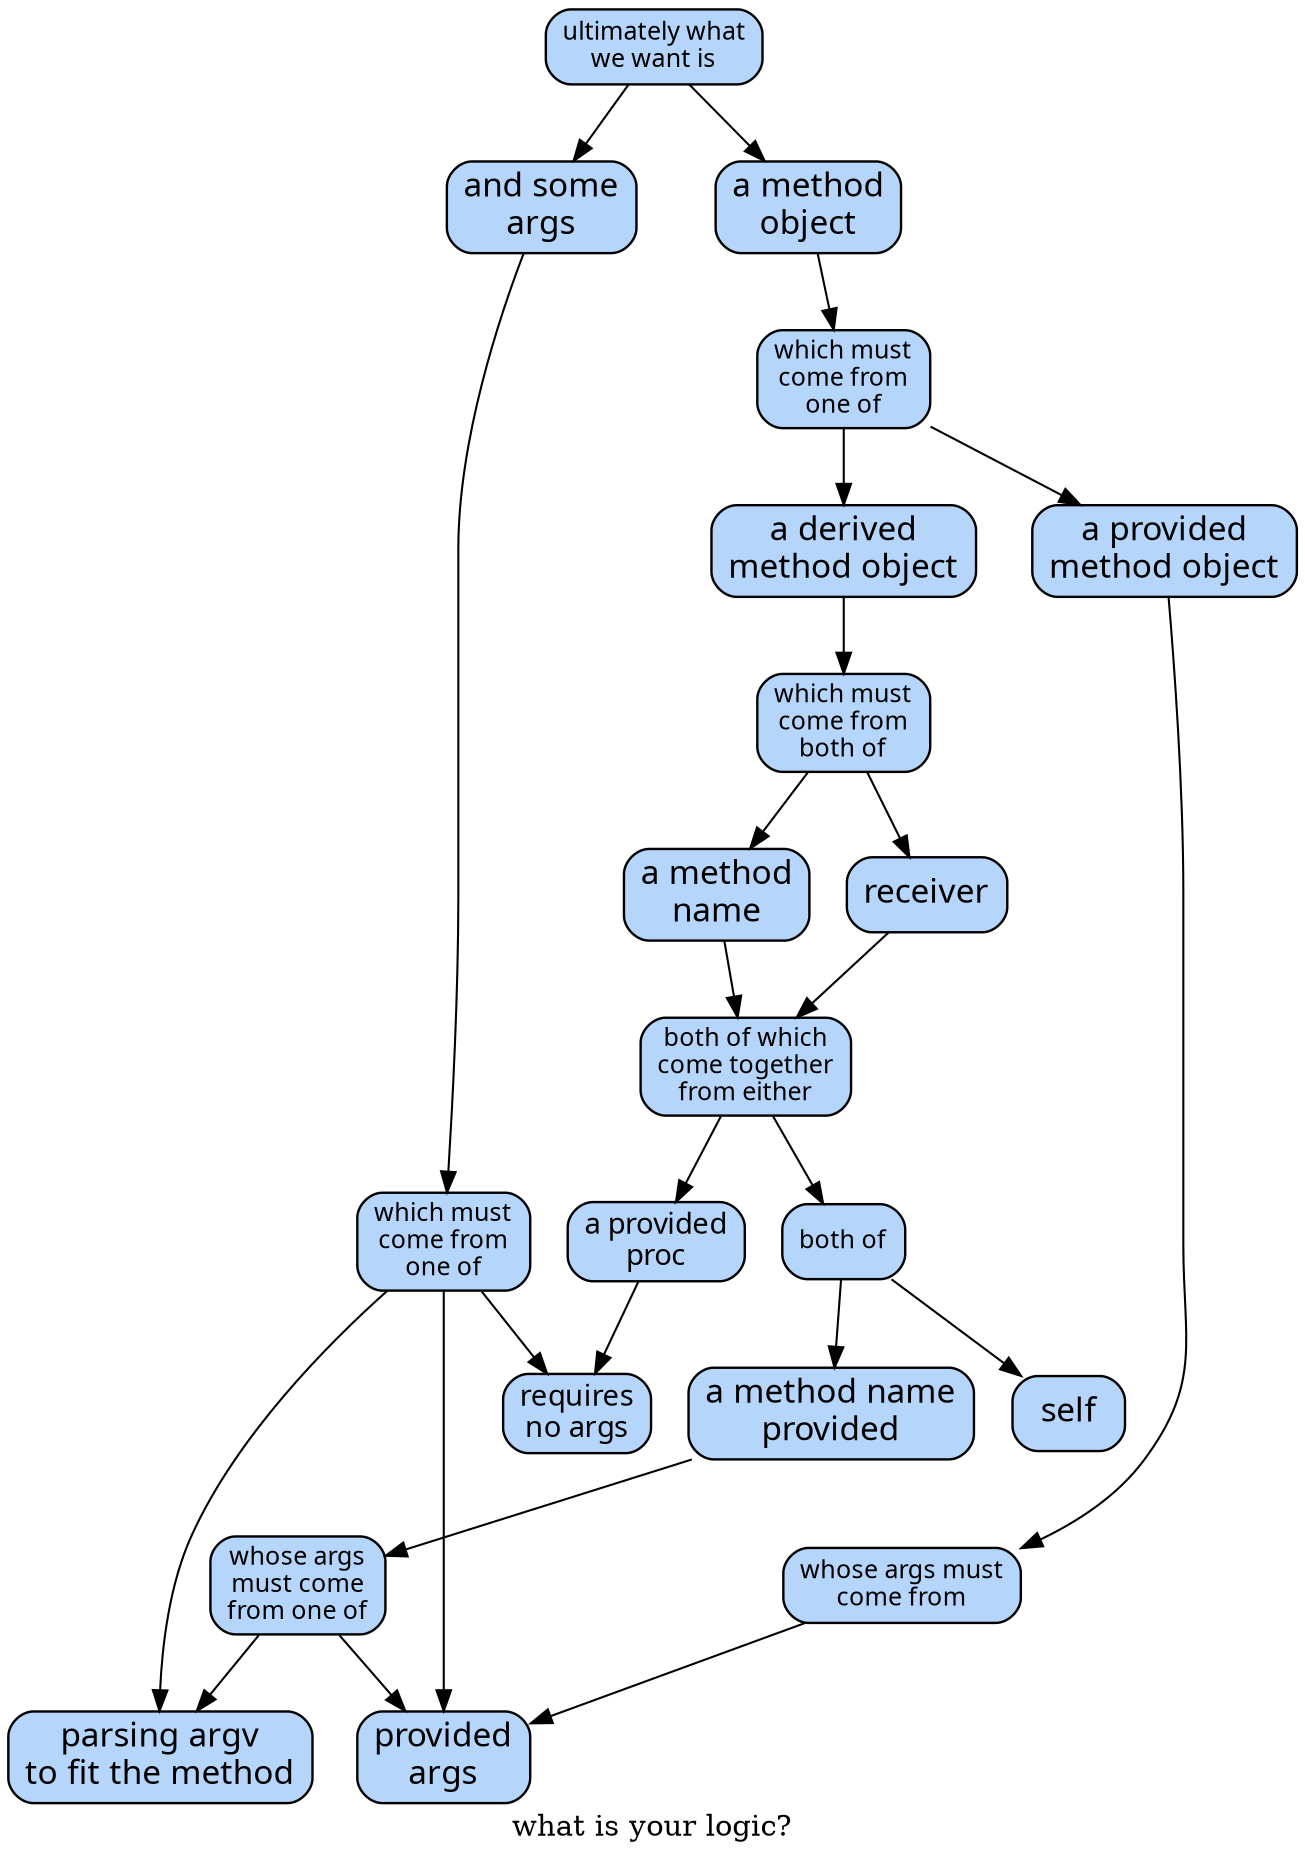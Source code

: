# created by tan-man on 2013-02-02 08:00:09 UTC

digraph {

/*
  example stmt_list:
    foo -> bar
    biff -> baz

  example node_stmt:
    learn_c [label="learn C somehow"]
*/

label="what is your logic?"

#                 blue : fillcolor="#b5d5fb"
#             finished : green
#                green : fillcolor="#79f233"


node [label="\N", style="filled", fillcolor="#b5d5fb", fontname="Futura", fontsize="16pt", penwidth="1.1566", shape="Mrecord"]

args_na [label="requires\nno args", fontsize="14pt"]
args_prov [label="provided\nargs"]
args_branch [label="which must\ncome from\none of", fontsize="12pt"]
argv [label="parsing argv\nto fit the method"]
method [label="a method\nobject"]
args [label="and some\nargs"]
meth_branch [label="which must\ncome from\none of", fontsize="12pt"]
meth_derived [label="a derived\nmethod object"]
meth_derived_branch [label="which must\ncome from\nboth of", fontsize="12pt"]
meth_derived_join [label="both of which\ncome together\nfrom either", fontsize="12pt"]
meth_name [label="a method\nname"]
meth_name_prov [label="a method name\nprovided"]
meth_name_prov_args [label="whose args\nmust come\nfrom one of", fontsize="12pt"]
meth_prov [label="a provided\nmethod object"]
meth_prov_args_branch [label="whose args must\ncome from", fontsize="12pt"]
meth_receiver [label="receiver"]
proc_prov [label="a provided\nproc", fontsize="14pt"]
self_meth [label="both of", fontsize="12pt"]
ultimately [label="ultimately what\nwe want is", fontsize="12pt"]
args->args_branch
args_branch->args_na
args_branch->args_prov
args_branch->argv
method->meth_branch
meth_branch->meth_derived
meth_branch->meth_prov
meth_derived->meth_derived_branch
meth_derived_branch->meth_receiver
meth_derived_branch->meth_name
meth_derived_join->proc_prov
meth_derived_join->self_meth
proc_prov->args_na
meth_name_prov->meth_name_prov_args
meth_prov->meth_prov_args_branch
meth_prov_args_branch->args_prov
meth_receiver->meth_derived_join
meth_name->meth_derived_join
meth_name_prov_args->argv
meth_name_prov_args->args_prov
self_meth->meth_name_prov
self_meth->self
ultimately->method
ultimately->args
}
